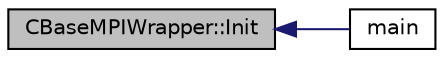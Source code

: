 digraph "CBaseMPIWrapper::Init"
{
  edge [fontname="Helvetica",fontsize="10",labelfontname="Helvetica",labelfontsize="10"];
  node [fontname="Helvetica",fontsize="10",shape=record];
  rankdir="LR";
  Node2381 [label="CBaseMPIWrapper::Init",height=0.2,width=0.4,color="black", fillcolor="grey75", style="filled", fontcolor="black"];
  Node2381 -> Node2382 [dir="back",color="midnightblue",fontsize="10",style="solid",fontname="Helvetica"];
  Node2382 [label="main",height=0.2,width=0.4,color="black", fillcolor="white", style="filled",URL="$_s_u2___c_f_d_8cpp.html#a0ddf1224851353fc92bfbff6f499fa97"];
}
